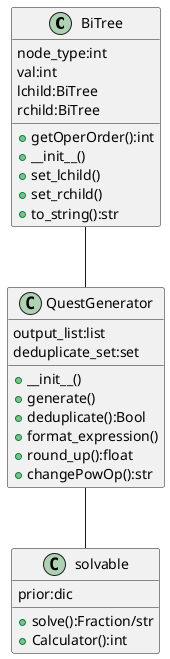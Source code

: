 @startuml

class BiTree
class QuestGenerator
class solvable

class BiTree{
    node_type:int
    val:int
    lchild:BiTree
    rchild:BiTree
    +getOperOrder():int
    +__init__()
    +set_lchild()
    +set_rchild()
    +to_string():str
}

class QuestGenerator{
    output_list:list
    deduplicate_set:set
    +__init__()
    +generate()
    +deduplicate():Bool
    +format_expression()
    +round_up():float
    +changePowOp():str
}

class solvable{
    prior:dic
    +solve():Fraction/str
    +Calculator():int
}

BiTree -- QuestGenerator
QuestGenerator -- solvable

@enduml
